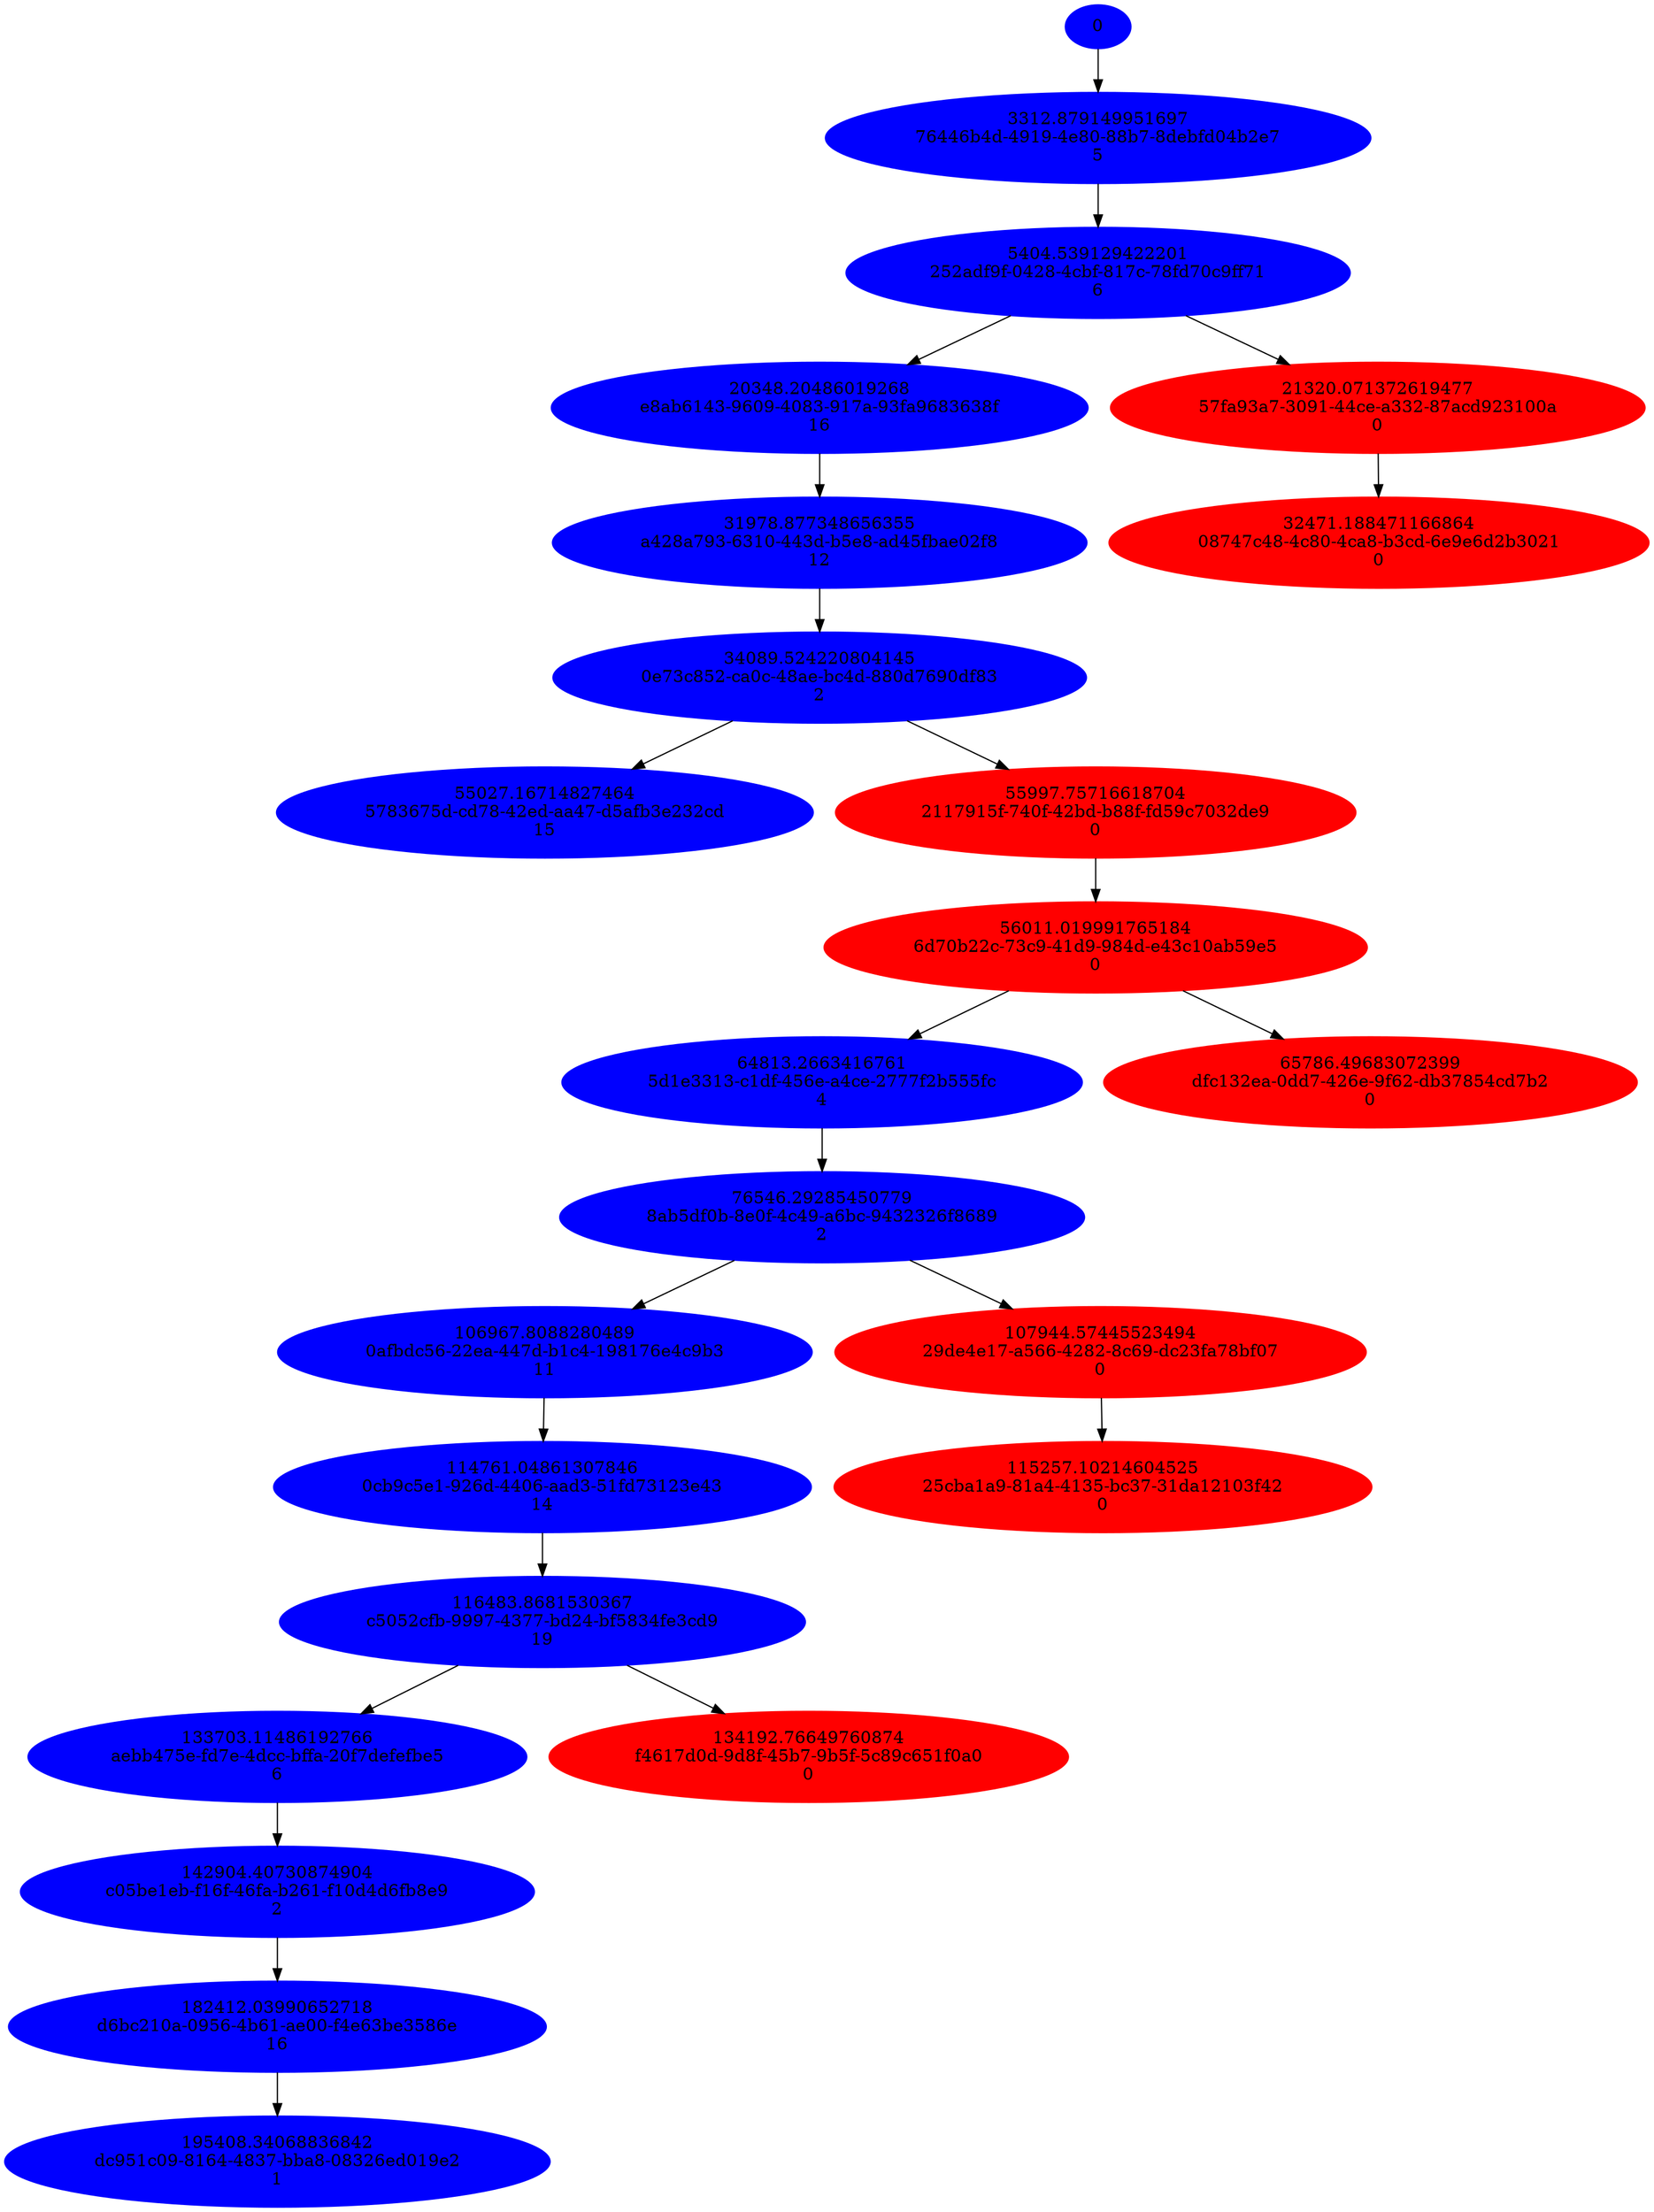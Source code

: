 // Tree
digraph {
	0 [label=0 color=blue style=filled]
	"76446b4d-4919-4e80-88b7-8debfd04b2e7" [label="3312.879149951697
76446b4d-4919-4e80-88b7-8debfd04b2e7
5" color=blue style=filled]
	"252adf9f-0428-4cbf-817c-78fd70c9ff71" [label="5404.539129422201
252adf9f-0428-4cbf-817c-78fd70c9ff71
6" color=blue style=filled]
	"e8ab6143-9609-4083-917a-93fa9683638f" [label="20348.20486019268
e8ab6143-9609-4083-917a-93fa9683638f
16" color=blue style=filled]
	"57fa93a7-3091-44ce-a332-87acd923100a" [label="21320.071372619477
57fa93a7-3091-44ce-a332-87acd923100a
0" color=red style=filled]
	"a428a793-6310-443d-b5e8-ad45fbae02f8" [label="31978.877348656355
a428a793-6310-443d-b5e8-ad45fbae02f8
12" color=blue style=filled]
	"08747c48-4c80-4ca8-b3cd-6e9e6d2b3021" [label="32471.188471166864
08747c48-4c80-4ca8-b3cd-6e9e6d2b3021
0" color=red style=filled]
	"0e73c852-ca0c-48ae-bc4d-880d7690df83" [label="34089.524220804145
0e73c852-ca0c-48ae-bc4d-880d7690df83
2" color=blue style=filled]
	"5783675d-cd78-42ed-aa47-d5afb3e232cd" [label="55027.16714827464
5783675d-cd78-42ed-aa47-d5afb3e232cd
15" color=blue style=filled]
	"2117915f-740f-42bd-b88f-fd59c7032de9" [label="55997.75716618704
2117915f-740f-42bd-b88f-fd59c7032de9
0" color=red style=filled]
	"6d70b22c-73c9-41d9-984d-e43c10ab59e5" [label="56011.019991765184
6d70b22c-73c9-41d9-984d-e43c10ab59e5
0" color=red style=filled]
	"5d1e3313-c1df-456e-a4ce-2777f2b555fc" [label="64813.2663416761
5d1e3313-c1df-456e-a4ce-2777f2b555fc
4" color=blue style=filled]
	"dfc132ea-0dd7-426e-9f62-db37854cd7b2" [label="65786.49683072399
dfc132ea-0dd7-426e-9f62-db37854cd7b2
0" color=red style=filled]
	"8ab5df0b-8e0f-4c49-a6bc-9432326f8689" [label="76546.29285450779
8ab5df0b-8e0f-4c49-a6bc-9432326f8689
2" color=blue style=filled]
	"0afbdc56-22ea-447d-b1c4-198176e4c9b3" [label="106967.8088280489
0afbdc56-22ea-447d-b1c4-198176e4c9b3
11" color=blue style=filled]
	"29de4e17-a566-4282-8c69-dc23fa78bf07" [label="107944.57445523494
29de4e17-a566-4282-8c69-dc23fa78bf07
0" color=red style=filled]
	"0cb9c5e1-926d-4406-aad3-51fd73123e43" [label="114761.04861307846
0cb9c5e1-926d-4406-aad3-51fd73123e43
14" color=blue style=filled]
	"25cba1a9-81a4-4135-bc37-31da12103f42" [label="115257.10214604525
25cba1a9-81a4-4135-bc37-31da12103f42
0" color=red style=filled]
	"c5052cfb-9997-4377-bd24-bf5834fe3cd9" [label="116483.8681530367
c5052cfb-9997-4377-bd24-bf5834fe3cd9
19" color=blue style=filled]
	"aebb475e-fd7e-4dcc-bffa-20f7defefbe5" [label="133703.11486192766
aebb475e-fd7e-4dcc-bffa-20f7defefbe5
6" color=blue style=filled]
	"f4617d0d-9d8f-45b7-9b5f-5c89c651f0a0" [label="134192.76649760874
f4617d0d-9d8f-45b7-9b5f-5c89c651f0a0
0" color=red style=filled]
	"c05be1eb-f16f-46fa-b261-f10d4d6fb8e9" [label="142904.40730874904
c05be1eb-f16f-46fa-b261-f10d4d6fb8e9
2" color=blue style=filled]
	"d6bc210a-0956-4b61-ae00-f4e63be3586e" [label="182412.03990652718
d6bc210a-0956-4b61-ae00-f4e63be3586e
16" color=blue style=filled]
	"dc951c09-8164-4837-bba8-08326ed019e2" [label="195408.34068836842
dc951c09-8164-4837-bba8-08326ed019e2
1" color=blue style=filled]
	0 -> "76446b4d-4919-4e80-88b7-8debfd04b2e7"
	"76446b4d-4919-4e80-88b7-8debfd04b2e7" -> "252adf9f-0428-4cbf-817c-78fd70c9ff71"
	"252adf9f-0428-4cbf-817c-78fd70c9ff71" -> "e8ab6143-9609-4083-917a-93fa9683638f"
	"252adf9f-0428-4cbf-817c-78fd70c9ff71" -> "57fa93a7-3091-44ce-a332-87acd923100a"
	"e8ab6143-9609-4083-917a-93fa9683638f" -> "a428a793-6310-443d-b5e8-ad45fbae02f8"
	"57fa93a7-3091-44ce-a332-87acd923100a" -> "08747c48-4c80-4ca8-b3cd-6e9e6d2b3021"
	"a428a793-6310-443d-b5e8-ad45fbae02f8" -> "0e73c852-ca0c-48ae-bc4d-880d7690df83"
	"0e73c852-ca0c-48ae-bc4d-880d7690df83" -> "5783675d-cd78-42ed-aa47-d5afb3e232cd"
	"0e73c852-ca0c-48ae-bc4d-880d7690df83" -> "2117915f-740f-42bd-b88f-fd59c7032de9"
	"2117915f-740f-42bd-b88f-fd59c7032de9" -> "6d70b22c-73c9-41d9-984d-e43c10ab59e5"
	"6d70b22c-73c9-41d9-984d-e43c10ab59e5" -> "5d1e3313-c1df-456e-a4ce-2777f2b555fc"
	"6d70b22c-73c9-41d9-984d-e43c10ab59e5" -> "dfc132ea-0dd7-426e-9f62-db37854cd7b2"
	"5d1e3313-c1df-456e-a4ce-2777f2b555fc" -> "8ab5df0b-8e0f-4c49-a6bc-9432326f8689"
	"8ab5df0b-8e0f-4c49-a6bc-9432326f8689" -> "0afbdc56-22ea-447d-b1c4-198176e4c9b3"
	"8ab5df0b-8e0f-4c49-a6bc-9432326f8689" -> "29de4e17-a566-4282-8c69-dc23fa78bf07"
	"0afbdc56-22ea-447d-b1c4-198176e4c9b3" -> "0cb9c5e1-926d-4406-aad3-51fd73123e43"
	"29de4e17-a566-4282-8c69-dc23fa78bf07" -> "25cba1a9-81a4-4135-bc37-31da12103f42"
	"0cb9c5e1-926d-4406-aad3-51fd73123e43" -> "c5052cfb-9997-4377-bd24-bf5834fe3cd9"
	"c5052cfb-9997-4377-bd24-bf5834fe3cd9" -> "aebb475e-fd7e-4dcc-bffa-20f7defefbe5"
	"c5052cfb-9997-4377-bd24-bf5834fe3cd9" -> "f4617d0d-9d8f-45b7-9b5f-5c89c651f0a0"
	"aebb475e-fd7e-4dcc-bffa-20f7defefbe5" -> "c05be1eb-f16f-46fa-b261-f10d4d6fb8e9"
	"c05be1eb-f16f-46fa-b261-f10d4d6fb8e9" -> "d6bc210a-0956-4b61-ae00-f4e63be3586e"
	"d6bc210a-0956-4b61-ae00-f4e63be3586e" -> "dc951c09-8164-4837-bba8-08326ed019e2"
}
